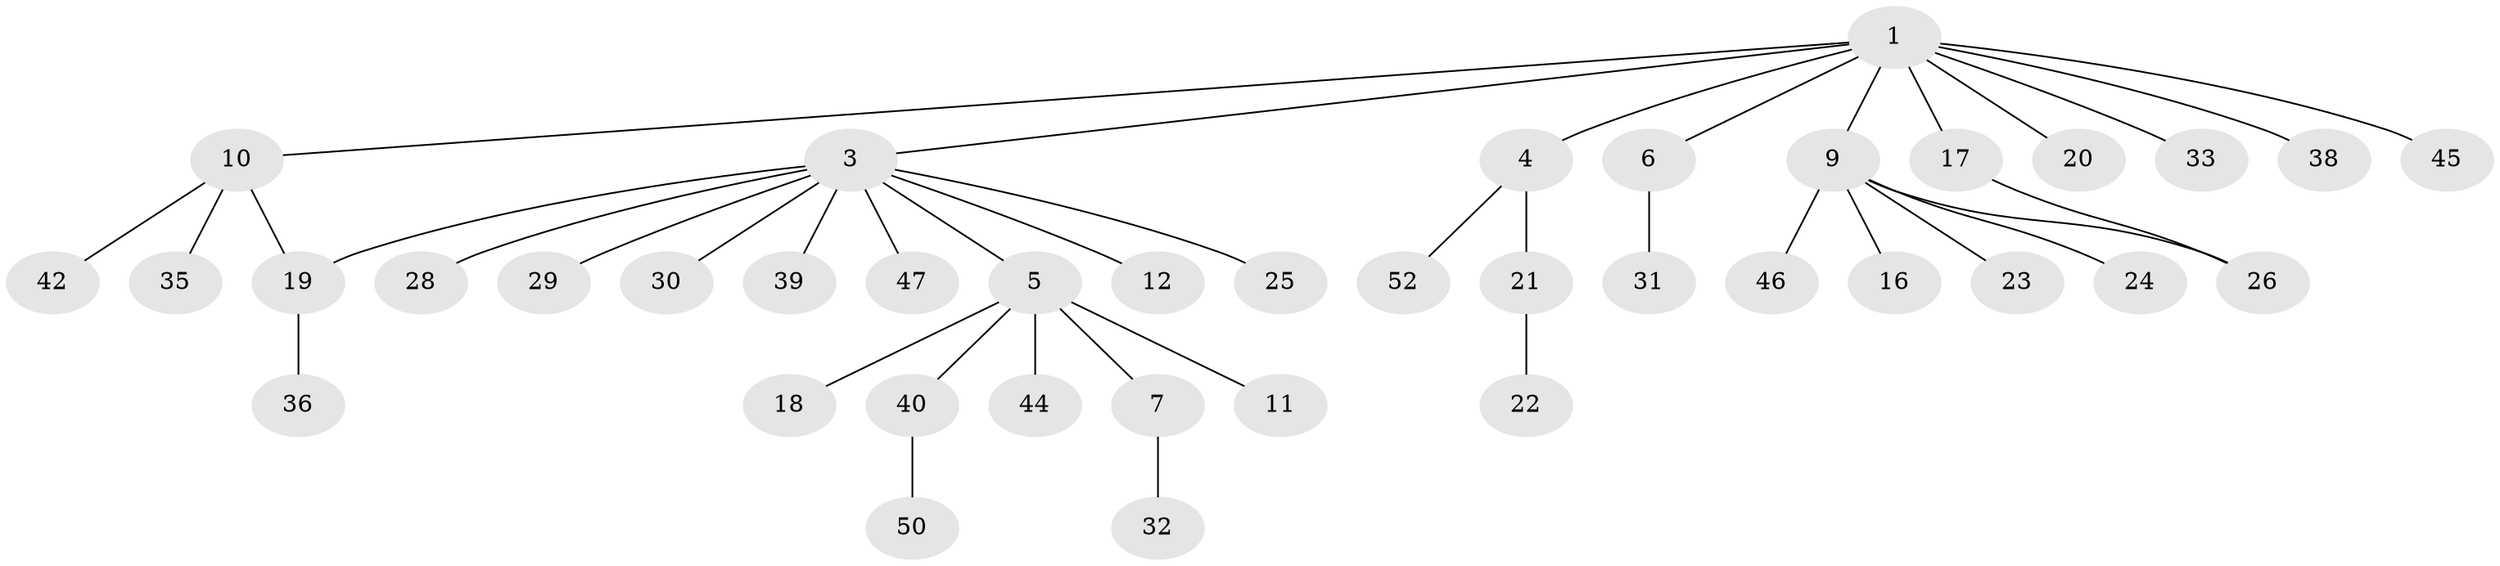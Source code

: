 // Generated by graph-tools (version 1.1) at 2025/51/02/27/25 19:51:55]
// undirected, 39 vertices, 40 edges
graph export_dot {
graph [start="1"]
  node [color=gray90,style=filled];
  1 [super="+2"];
  3 [super="+8"];
  4;
  5 [super="+15"];
  6;
  7 [super="+55"];
  9 [super="+41"];
  10 [super="+14"];
  11;
  12 [super="+13"];
  16;
  17;
  18;
  19 [super="+54"];
  20;
  21 [super="+48"];
  22;
  23 [super="+27"];
  24;
  25 [super="+49"];
  26;
  28 [super="+43"];
  29 [super="+37"];
  30;
  31 [super="+34"];
  32 [super="+51"];
  33;
  35;
  36;
  38;
  39;
  40;
  42;
  44;
  45;
  46;
  47;
  50;
  52 [super="+53"];
  1 -- 3;
  1 -- 4;
  1 -- 9;
  1 -- 10;
  1 -- 17;
  1 -- 20;
  1 -- 45;
  1 -- 6;
  1 -- 38;
  1 -- 33;
  3 -- 5;
  3 -- 12;
  3 -- 19;
  3 -- 25;
  3 -- 28;
  3 -- 29;
  3 -- 30;
  3 -- 39;
  3 -- 47;
  4 -- 21;
  4 -- 52;
  5 -- 7;
  5 -- 11;
  5 -- 18;
  5 -- 40;
  5 -- 44;
  6 -- 31;
  7 -- 32;
  9 -- 16;
  9 -- 23;
  9 -- 24;
  9 -- 26;
  9 -- 46;
  10 -- 42;
  10 -- 35;
  10 -- 19;
  17 -- 26;
  19 -- 36;
  21 -- 22;
  40 -- 50;
}
